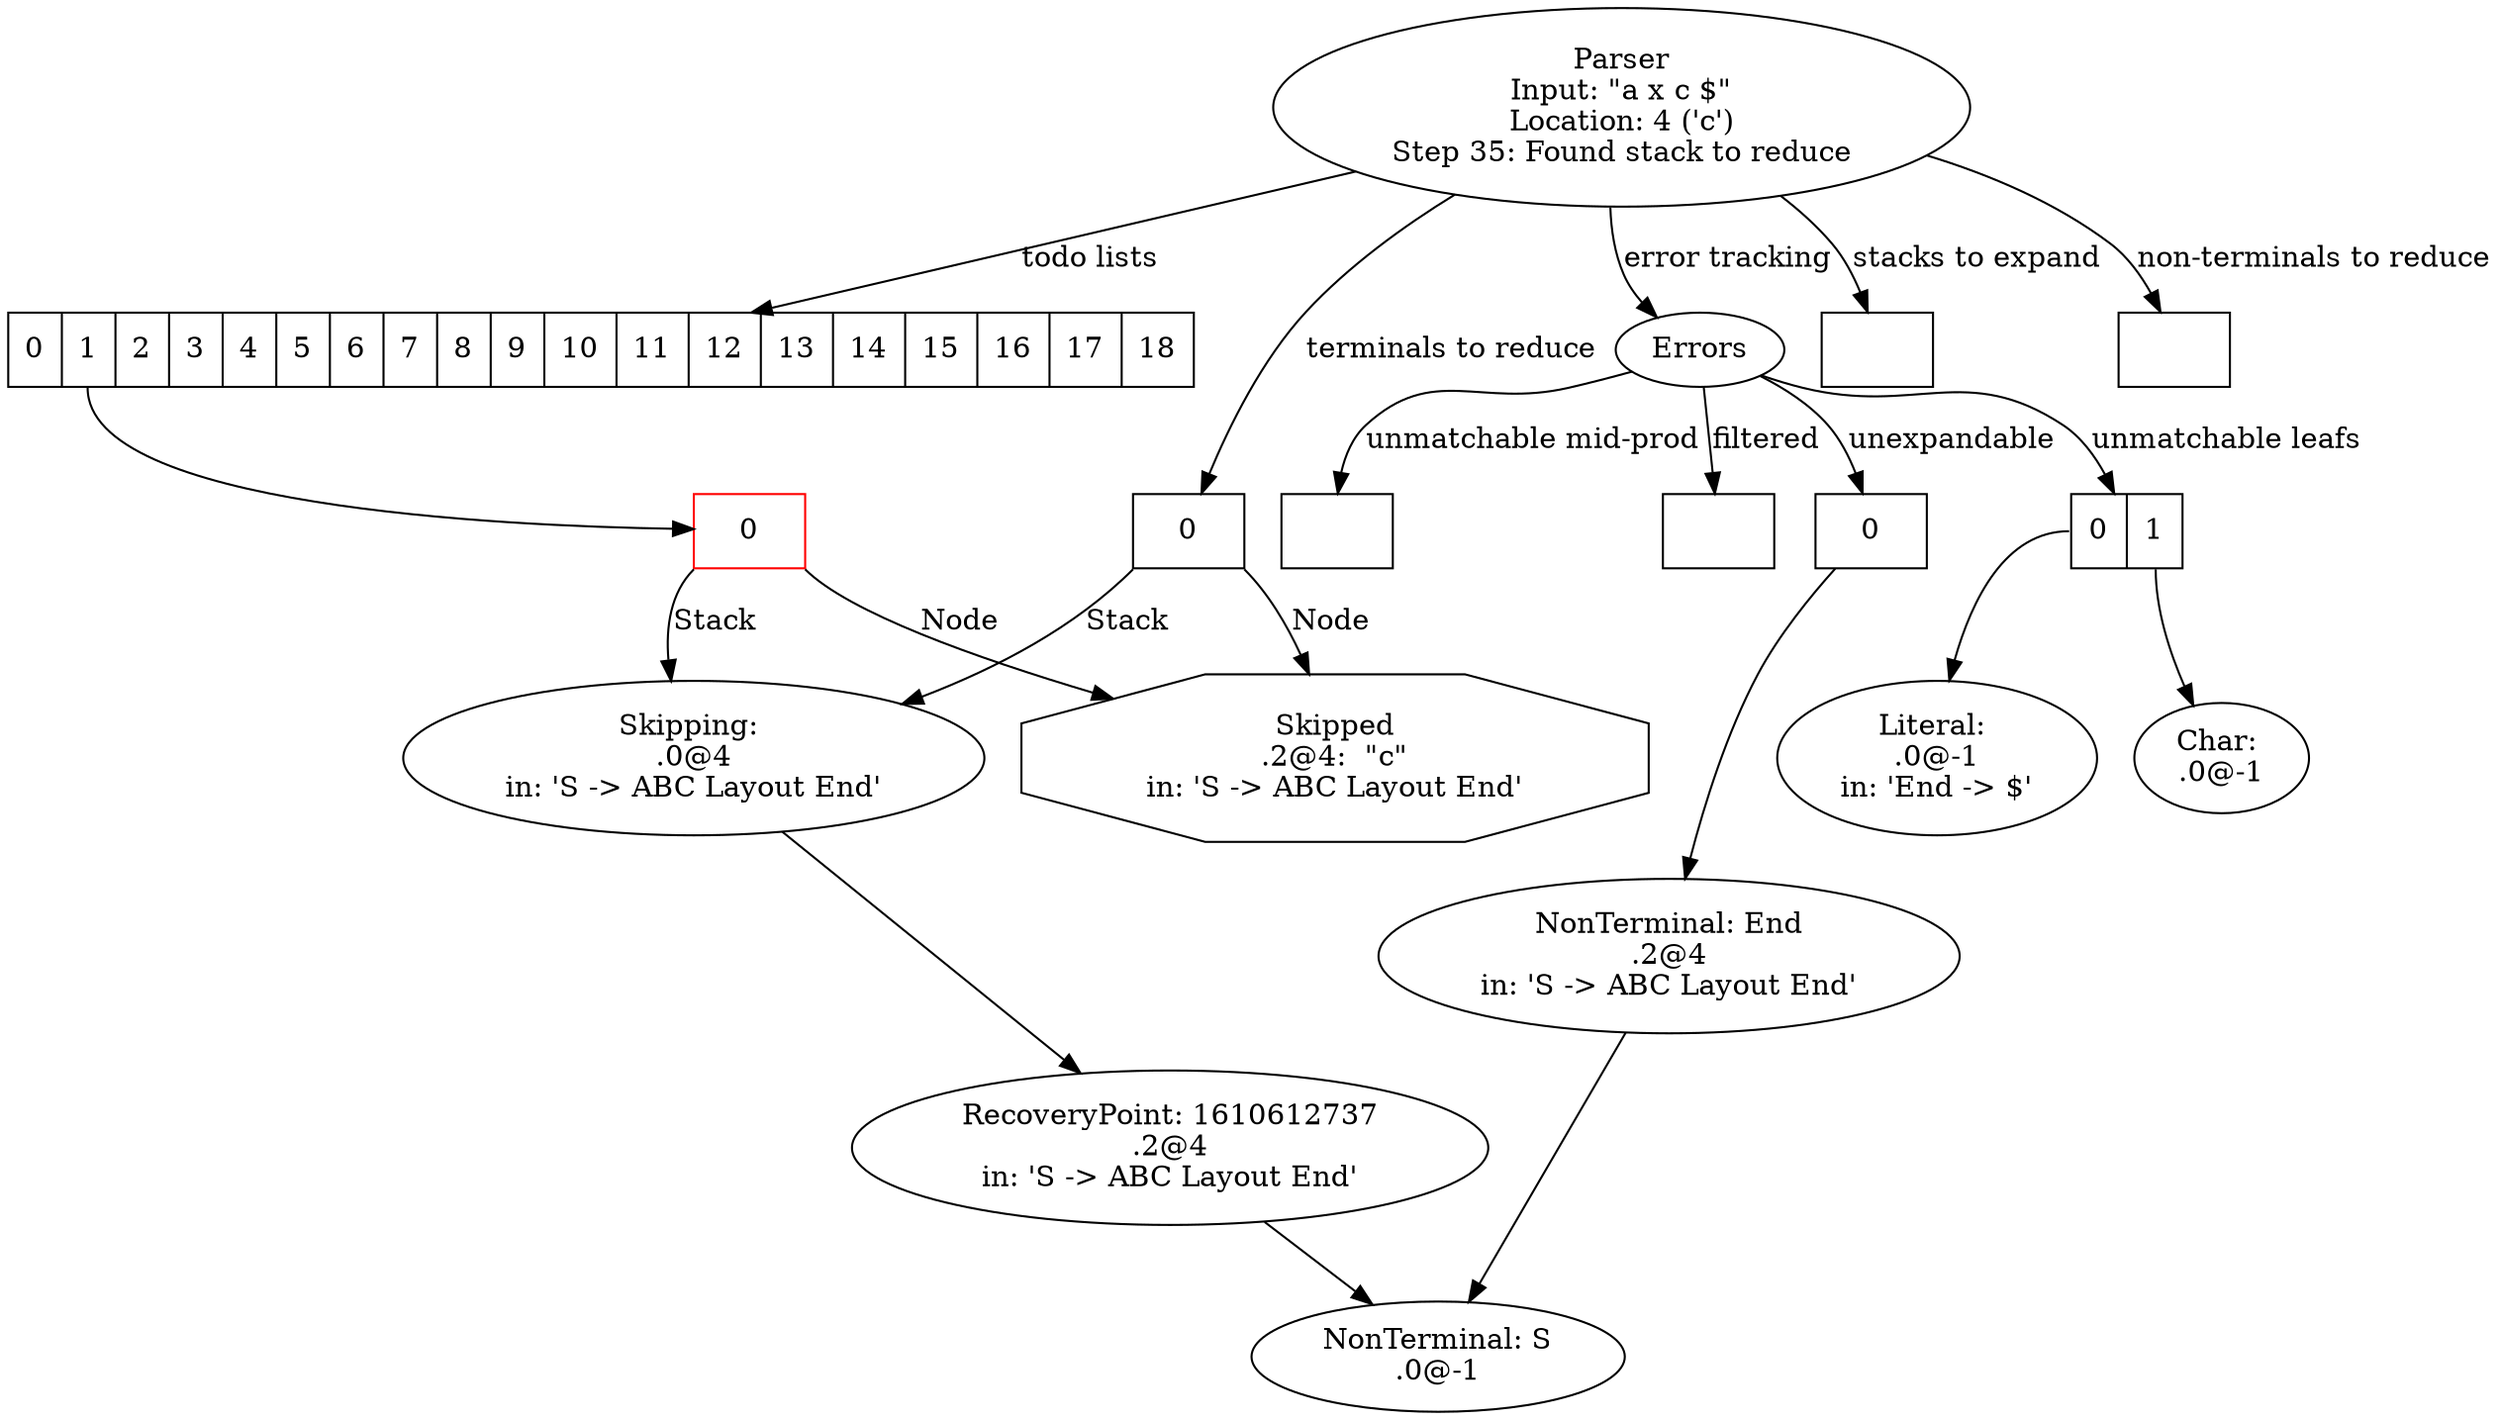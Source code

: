 digraph Parser {
"Parser"["label"="Parser\nInput: \"a x c $\"\nLocation: 4 ('c')\nStep 35: Found stack to reduce"];
"todo-1"["label"="<0> 0", "shape"="record", "color"="red"];
"1610612738"["label"="Skipping: \n.0@4\nin: 'S -> ABC Layout End'"];
"1610612737"["label"="RecoveryPoint: 1610612737\n.2@4\nin: 'S -> ABC Layout End'"];
"-1"["label"="NonTerminal: S\n.0@-1"];
"1610612737" -> "-1";
"1610612738" -> "1610612737";
"todo-1":"0":sw -> "1610612738"["label"="Stack"];
"1401095299"["shape"="octagon", "label"="Skipped\n.2@4:  \"c\"\nin: 'S -> ABC Layout End'"];
"todo-1":"0":se -> "1401095299"["label"="Node"];
"todoLists":"1" -> "todo-1";
"todoLists"["label"="<0> 0 | <1> 1 | <2> 2 | <3> 3 | <4> 4 | <5> 5 | <6> 6 | <7> 7 | <8> 8 | <9> 9 | <10> 10 | <11> 11 | <12> 12 | <13> 13 | <14> 14 | <15> 15 | <16> 16 | <17> 17 | <18> 18", "shape"="record"];
"Parser" -> "todoLists"["label"="todo lists"];
"stacksToExpand"["label"="", "shape"="record"];
"Parser" -> "stacksToExpand"["label"="stacks to expand"];
"terminalsToReduce"["label"="<0> 0", "shape"="record"];
"terminalsToReduce":"0":sw -> "1610612738"["label"="Stack"];
"1401095299"["shape"="octagon", "label"="Skipped\n.2@4:  \"c\"\nin: 'S -> ABC Layout End'"];
"terminalsToReduce":"0":se -> "1401095299"["label"="Node"];
"Parser" -> "terminalsToReduce"["label"="terminals to reduce"];
"nonTerminalsToReduce"["label"="", "shape"="record"];
"Parser" -> "nonTerminalsToReduce"["label"="non-terminals to reduce"];
"37"["label"="NonTerminal: End\n.2@4\nin: 'S -> ABC Layout End'"];
"37" -> "-1";
"unexpandableNodes":"0" -> "37";
"unexpandableNodes"["label"="<0> 0", "shape"="record"];
"86"["label"="Literal: \n.0@-1\nin: 'End -> $'"];
"unmatchableLeafNodes":"0" -> "86";
"78"["label"="Char: \n.0@-1"];
"unmatchableLeafNodes":"1" -> "78";
"unmatchableLeafNodes"["label"="<0> 0 | <1> 1", "shape"="record"];
"unmatchableMidProductionNodes"["shape"="record", "label"=""];
"filteredNodes"["label"="", "shape"="record"];
"error"["label"="Errors"];
"Parser" -> "error"["label"="error tracking"];
"error" -> "unexpandableNodes"["label"="unexpandable"];
"error" -> "unmatchableLeafNodes"["label"="unmatchable leafs"];
"error" -> "unmatchableMidProductionNodes"["label"="unmatchable mid-prod"];
"error" -> "filteredNodes"["label"="filtered"];
}
